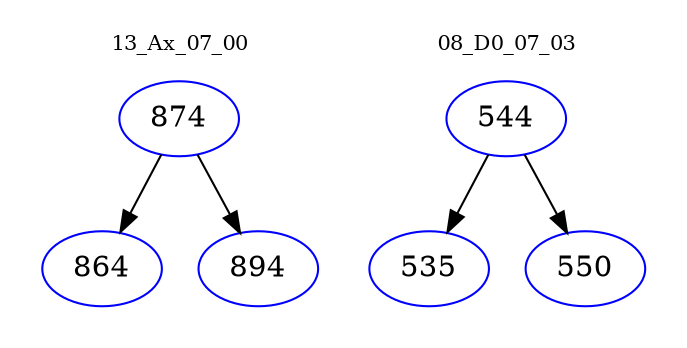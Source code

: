 digraph{
subgraph cluster_0 {
color = white
label = "13_Ax_07_00";
fontsize=10;
T0_874 [label="874", color="blue"]
T0_874 -> T0_864 [color="black"]
T0_864 [label="864", color="blue"]
T0_874 -> T0_894 [color="black"]
T0_894 [label="894", color="blue"]
}
subgraph cluster_1 {
color = white
label = "08_D0_07_03";
fontsize=10;
T1_544 [label="544", color="blue"]
T1_544 -> T1_535 [color="black"]
T1_535 [label="535", color="blue"]
T1_544 -> T1_550 [color="black"]
T1_550 [label="550", color="blue"]
}
}
